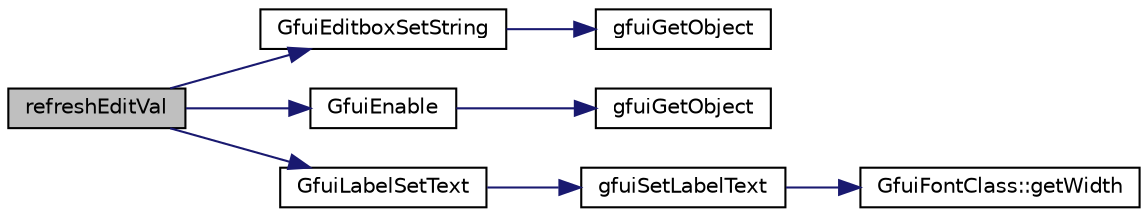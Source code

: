 digraph "refreshEditVal"
{
  edge [fontname="Helvetica",fontsize="10",labelfontname="Helvetica",labelfontsize="10"];
  node [fontname="Helvetica",fontsize="10",shape=record];
  rankdir="LR";
  Node1 [label="refreshEditVal",height=0.2,width=0.4,color="black", fillcolor="grey75", style="filled", fontcolor="black"];
  Node1 -> Node2 [color="midnightblue",fontsize="10",style="solid",fontname="Helvetica"];
  Node2 [label="GfuiEditboxSetString",height=0.2,width=0.4,color="black", fillcolor="white", style="filled",URL="$group__gui.html#ga7e769622dd66806a6bc7a6bb2e8e0c25",tooltip="Set a new string. "];
  Node2 -> Node3 [color="midnightblue",fontsize="10",style="solid",fontname="Helvetica"];
  Node3 [label="gfuiGetObject",height=0.2,width=0.4,color="black", fillcolor="white", style="filled",URL="$gui_8h.html#a0ea204358545cb934b0d6427e49ce2a6"];
  Node1 -> Node4 [color="midnightblue",fontsize="10",style="solid",fontname="Helvetica"];
  Node4 [label="GfuiEnable",height=0.2,width=0.4,color="black", fillcolor="white", style="filled",URL="$group__gui.html#ga6e8e6932b5103bfa548539fc62cf7228",tooltip="Enable / Disable an object. "];
  Node4 -> Node5 [color="midnightblue",fontsize="10",style="solid",fontname="Helvetica"];
  Node5 [label="gfuiGetObject",height=0.2,width=0.4,color="black", fillcolor="white", style="filled",URL="$guiobject_8cpp.html#a0ea204358545cb934b0d6427e49ce2a6"];
  Node1 -> Node6 [color="midnightblue",fontsize="10",style="solid",fontname="Helvetica"];
  Node6 [label="GfuiLabelSetText",height=0.2,width=0.4,color="black", fillcolor="white", style="filled",URL="$group__gui.html#ga14f9a31e80f932a65f5bee3dec5a74af",tooltip="Change the text of a label. "];
  Node6 -> Node7 [color="midnightblue",fontsize="10",style="solid",fontname="Helvetica"];
  Node7 [label="gfuiSetLabelText",height=0.2,width=0.4,color="black", fillcolor="white", style="filled",URL="$guilabel_8cpp.html#aa1397d5315db5e38136962ab4f9a715b"];
  Node7 -> Node8 [color="midnightblue",fontsize="10",style="solid",fontname="Helvetica"];
  Node8 [label="GfuiFontClass::getWidth",height=0.2,width=0.4,color="black", fillcolor="white", style="filled",URL="$class_gfui_font_class.html#a96fb79e144b166ac018613a77795b7d0"];
}
